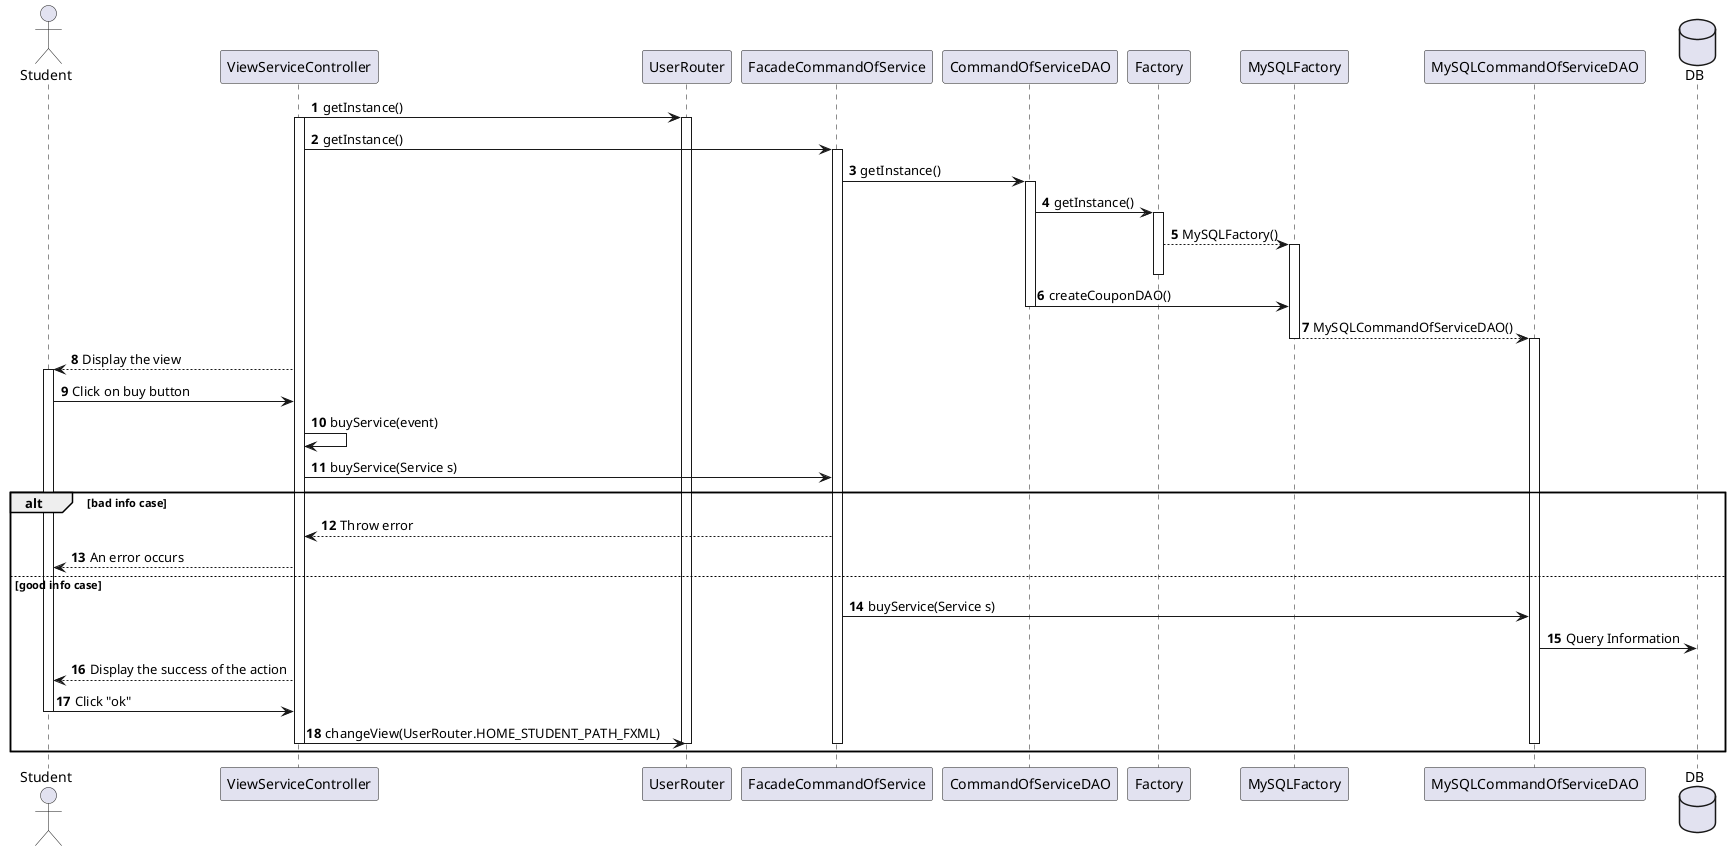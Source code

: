@startuml
autonumber
actor Student

ViewServiceController -> UserRouter : getInstance()
activate ViewServiceController
activate UserRouter
ViewServiceController -> FacadeCommandOfService : getInstance()
activate FacadeCommandOfService
FacadeCommandOfService -> CommandOfServiceDAO : getInstance()
activate CommandOfServiceDAO
CommandOfServiceDAO -> Factory : getInstance()
activate Factory
Factory --> MySQLFactory : MySQLFactory()
activate MySQLFactory
deactivate Factory
CommandOfServiceDAO -> MySQLFactory : createCouponDAO()
deactivate CommandOfServiceDAO
MySQLFactory --> MySQLCommandOfServiceDAO : MySQLCommandOfServiceDAO()
deactivate MySQLFactory
activate MySQLCommandOfServiceDAO


ViewServiceController --> Student : Display the view
activate Student
Student -> ViewServiceController : Click on buy button
ViewServiceController -> ViewServiceController : buyService(event)
ViewServiceController -> FacadeCommandOfService: buyService(Service s)
alt bad info case
    FacadeCommandOfService --> ViewServiceController : Throw error
    ViewServiceController --> Student : An error occurs
else good info case
    FacadeCommandOfService -> MySQLCommandOfServiceDAO : buyService(Service s)
    database DB
    MySQLCommandOfServiceDAO -> DB : Query Information
    ViewServiceController --> Student : Display the success of the action

    Student -> ViewServiceController : Click "ok"
    deactivate Student
    ViewServiceController -> UserRouter : changeView(UserRouter.HOME_STUDENT_PATH_FXML)
    deactivate ViewServiceController
    deactivate UserRouter
    deactivate MySQLFactory
    deactivate FacadeCommandOfService
    deactivate MySQLCommandOfServiceDAO


end
@enduml